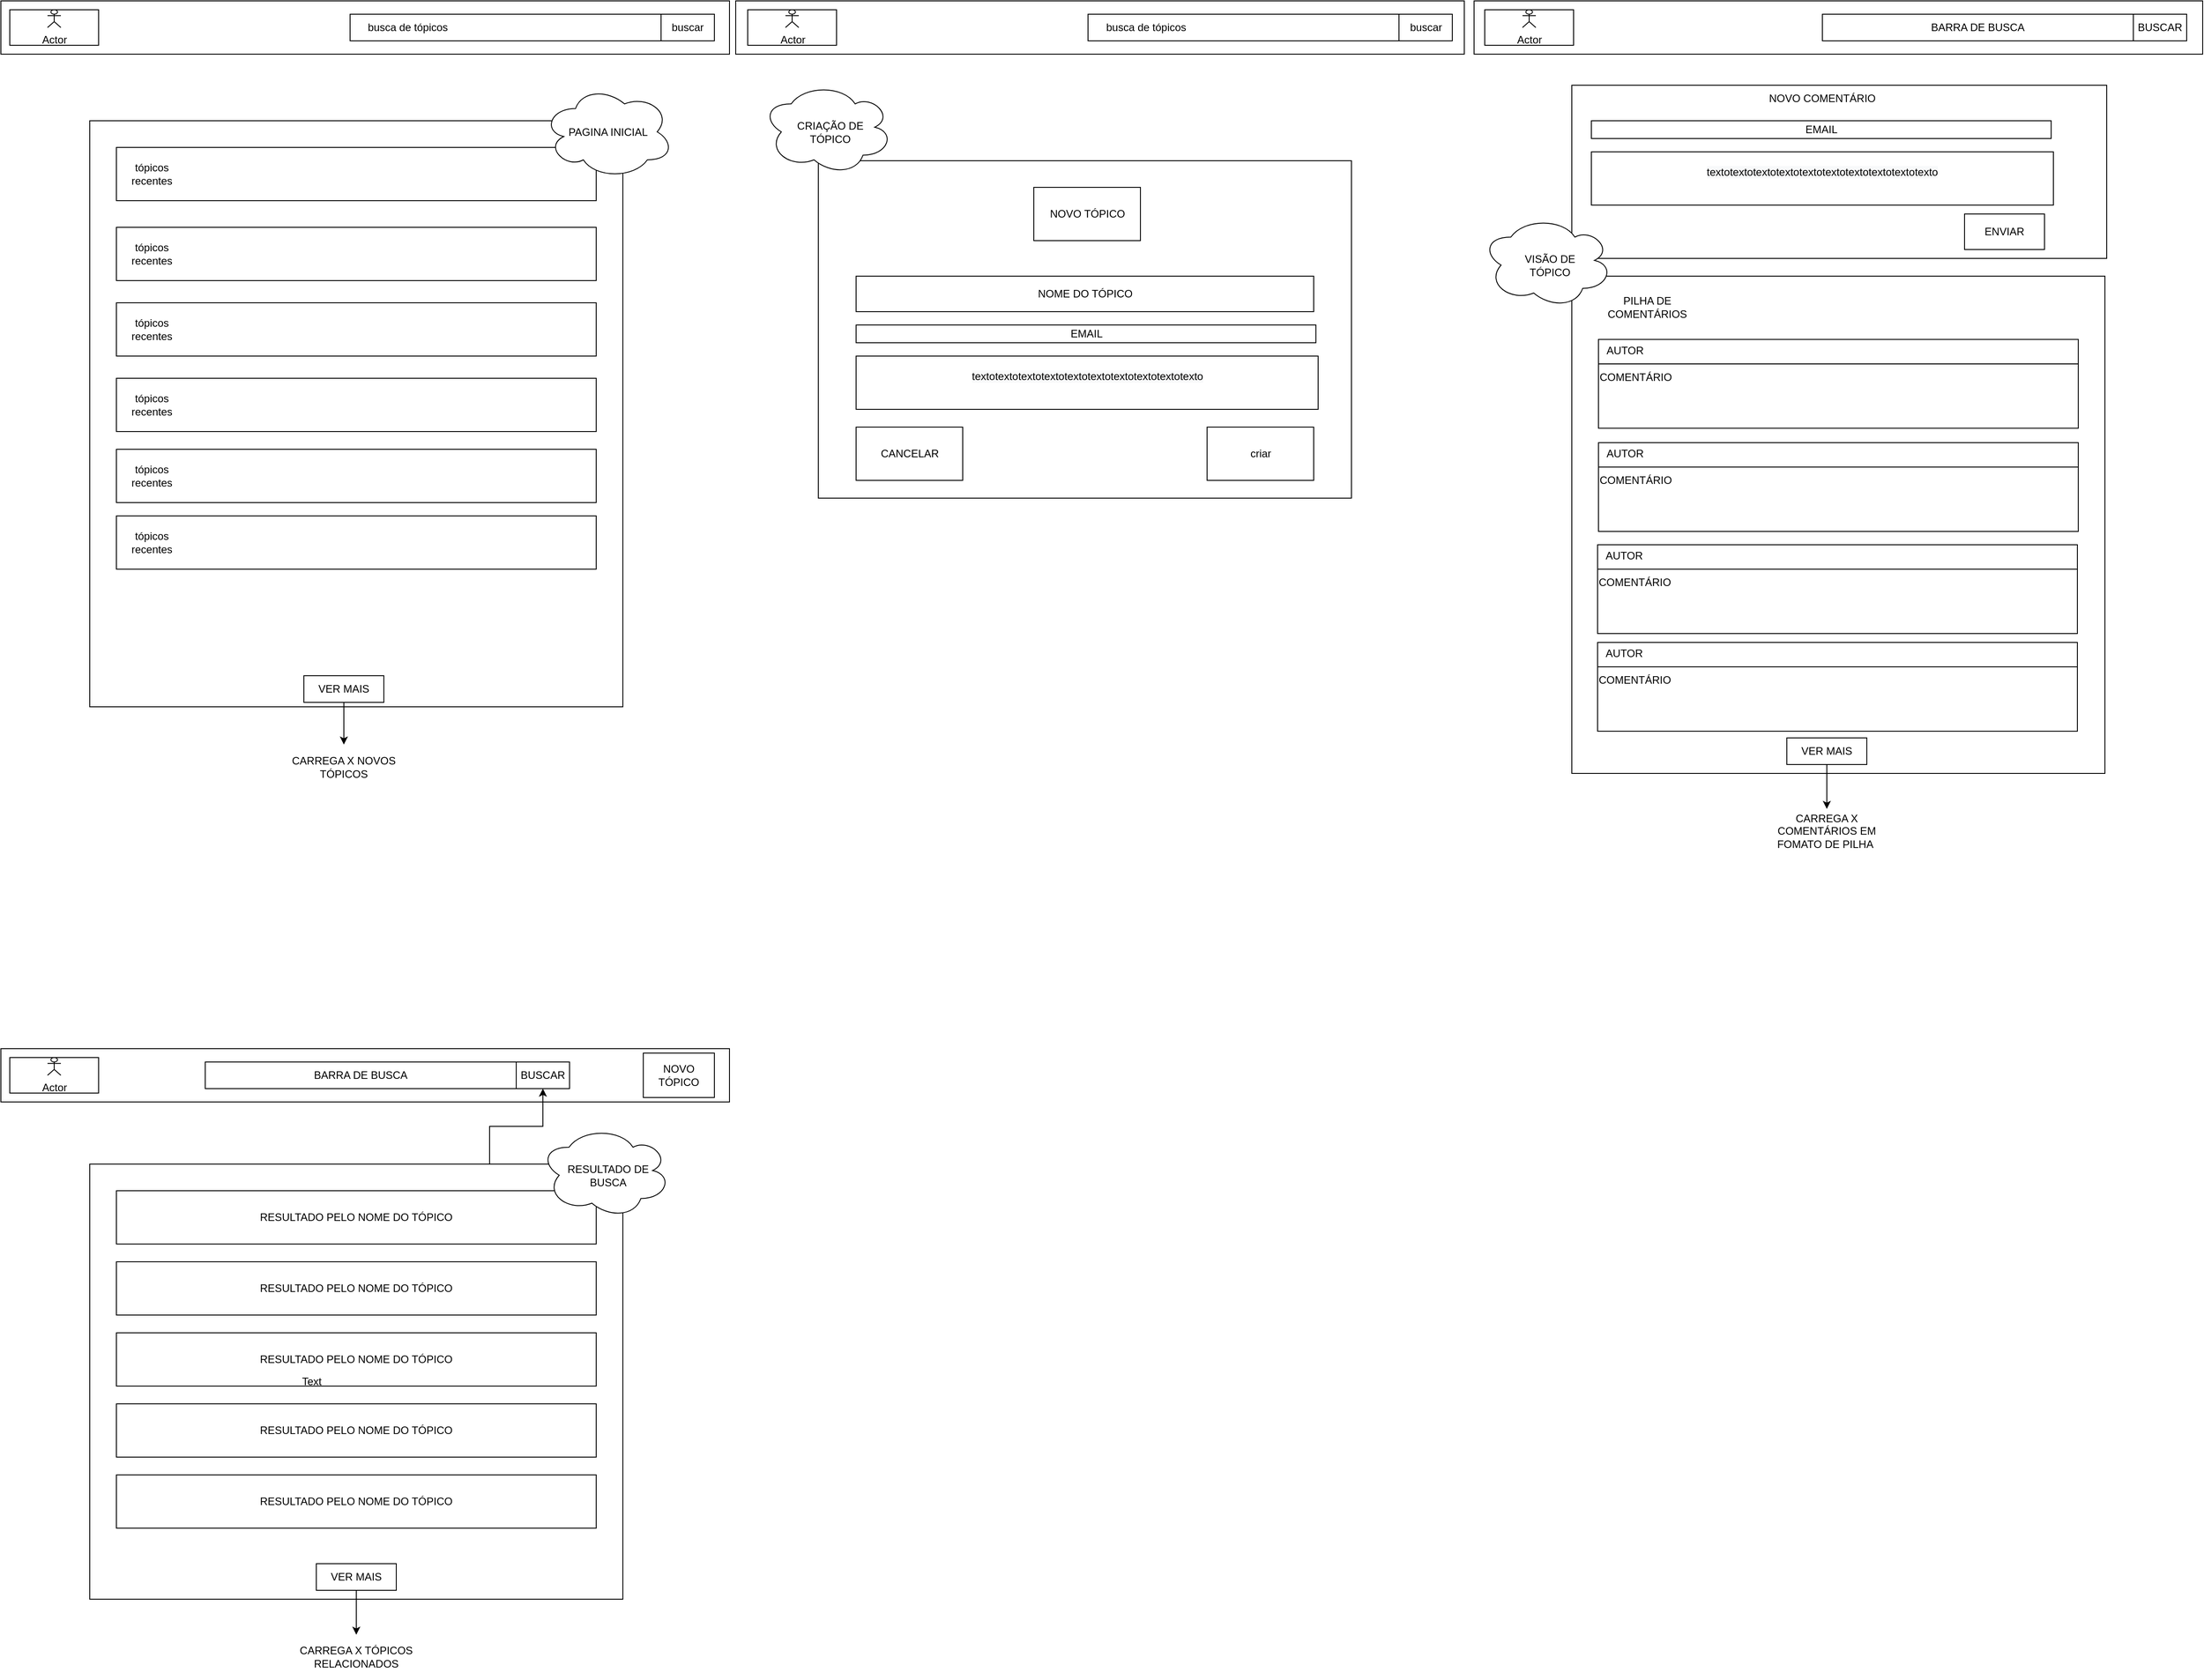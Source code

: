 <mxfile version="18.2.0" type="device"><diagram id="V-llGDkRWfwqKJ8oGfDT" name="Page-1"><mxGraphModel dx="1662" dy="794" grid="1" gridSize="10" guides="1" tooltips="1" connect="1" arrows="1" fold="1" page="1" pageScale="1" pageWidth="827" pageHeight="1169" math="0" shadow="0"><root><mxCell id="0"/><mxCell id="1" parent="0"/><mxCell id="aFetpzJZjSPO5gUBcF4F-121" value="" style="rounded=0;whiteSpace=wrap;html=1;" parent="1" vertex="1"><mxGeometry x="1658" width="820" height="60" as="geometry"/></mxCell><mxCell id="aFetpzJZjSPO5gUBcF4F-1" value="" style="rounded=0;whiteSpace=wrap;html=1;" parent="1" vertex="1"><mxGeometry width="820" height="60" as="geometry"/></mxCell><mxCell id="aFetpzJZjSPO5gUBcF4F-3" value="" style="rounded=0;whiteSpace=wrap;html=1;" parent="1" vertex="1"><mxGeometry x="100" y="135" width="600" height="660" as="geometry"/></mxCell><mxCell id="aFetpzJZjSPO5gUBcF4F-6" value="" style="rounded=0;whiteSpace=wrap;html=1;" parent="1" vertex="1"><mxGeometry x="10" y="10" width="100" height="40" as="geometry"/></mxCell><mxCell id="aFetpzJZjSPO5gUBcF4F-7" value="Actor" style="shape=umlActor;verticalLabelPosition=bottom;verticalAlign=top;html=1;outlineConnect=0;" parent="1" vertex="1"><mxGeometry x="52.5" y="10" width="15" height="20" as="geometry"/></mxCell><mxCell id="aFetpzJZjSPO5gUBcF4F-8" value="" style="rounded=0;whiteSpace=wrap;html=1;" parent="1" vertex="1"><mxGeometry x="393" y="15" width="350" height="30" as="geometry"/></mxCell><mxCell id="aFetpzJZjSPO5gUBcF4F-10" value="" style="rounded=0;whiteSpace=wrap;html=1;" parent="1" vertex="1"><mxGeometry x="743" y="15" width="60" height="30" as="geometry"/></mxCell><mxCell id="aFetpzJZjSPO5gUBcF4F-16" value="buscar" style="text;html=1;strokeColor=none;fillColor=none;align=center;verticalAlign=middle;whiteSpace=wrap;rounded=0;" parent="1" vertex="1"><mxGeometry x="743" y="15" width="60" height="30" as="geometry"/></mxCell><mxCell id="aFetpzJZjSPO5gUBcF4F-32" value="" style="rounded=0;whiteSpace=wrap;html=1;" parent="1" vertex="1"><mxGeometry x="130" y="425" width="540" height="60" as="geometry"/></mxCell><mxCell id="aFetpzJZjSPO5gUBcF4F-34" value="" style="rounded=0;whiteSpace=wrap;html=1;" parent="1" vertex="1"><mxGeometry x="130" y="340" width="540" height="60" as="geometry"/></mxCell><mxCell id="aFetpzJZjSPO5gUBcF4F-35" value="" style="rounded=0;whiteSpace=wrap;html=1;" parent="1" vertex="1"><mxGeometry x="130" y="505" width="540" height="60" as="geometry"/></mxCell><mxCell id="aFetpzJZjSPO5gUBcF4F-36" value="" style="rounded=0;whiteSpace=wrap;html=1;" parent="1" vertex="1"><mxGeometry x="130" y="580" width="540" height="60" as="geometry"/></mxCell><mxCell id="aFetpzJZjSPO5gUBcF4F-37" value="tópicos recentes" style="text;html=1;strokeColor=none;fillColor=none;align=center;verticalAlign=middle;whiteSpace=wrap;rounded=0;" parent="1" vertex="1"><mxGeometry x="140" y="355" width="60" height="30" as="geometry"/></mxCell><mxCell id="aFetpzJZjSPO5gUBcF4F-38" value="busca de tópicos" style="text;html=1;strokeColor=none;fillColor=none;align=center;verticalAlign=middle;whiteSpace=wrap;rounded=0;" parent="1" vertex="1"><mxGeometry x="393" y="15" width="130" height="30" as="geometry"/></mxCell><mxCell id="aFetpzJZjSPO5gUBcF4F-39" value="tópicos recentes" style="text;html=1;strokeColor=none;fillColor=none;align=center;verticalAlign=middle;whiteSpace=wrap;rounded=0;" parent="1" vertex="1"><mxGeometry x="140" y="440" width="60" height="30" as="geometry"/></mxCell><mxCell id="aFetpzJZjSPO5gUBcF4F-40" value="tópicos recentes" style="text;html=1;strokeColor=none;fillColor=none;align=center;verticalAlign=middle;whiteSpace=wrap;rounded=0;" parent="1" vertex="1"><mxGeometry x="140" y="520" width="60" height="30" as="geometry"/></mxCell><mxCell id="aFetpzJZjSPO5gUBcF4F-41" value="tópicos recentes" style="text;html=1;strokeColor=none;fillColor=none;align=center;verticalAlign=middle;whiteSpace=wrap;rounded=0;" parent="1" vertex="1"><mxGeometry x="140" y="595" width="60" height="30" as="geometry"/></mxCell><mxCell id="aFetpzJZjSPO5gUBcF4F-42" value="" style="rounded=0;whiteSpace=wrap;html=1;" parent="1" vertex="1"><mxGeometry x="827" width="820" height="60" as="geometry"/></mxCell><mxCell id="aFetpzJZjSPO5gUBcF4F-43" value="" style="rounded=0;whiteSpace=wrap;html=1;" parent="1" vertex="1"><mxGeometry x="920" y="180" width="600" height="380" as="geometry"/></mxCell><mxCell id="aFetpzJZjSPO5gUBcF4F-53" value="NOME DO TÓPICO" style="rounded=0;whiteSpace=wrap;html=1;" parent="1" vertex="1"><mxGeometry x="962.5" y="310" width="515" height="40" as="geometry"/></mxCell><mxCell id="aFetpzJZjSPO5gUBcF4F-54" value="EMAIL" style="rounded=0;whiteSpace=wrap;html=1;" parent="1" vertex="1"><mxGeometry x="962.5" y="365" width="517.5" height="20" as="geometry"/></mxCell><mxCell id="aFetpzJZjSPO5gUBcF4F-57" value="&#10;&lt;span style=&quot;color: rgb(0, 0, 0); font-family: Helvetica; font-size: 12px; font-style: normal; font-variant-ligatures: normal; font-variant-caps: normal; font-weight: 400; letter-spacing: normal; orphans: 2; text-align: center; text-indent: 0px; text-transform: none; widows: 2; word-spacing: 0px; -webkit-text-stroke-width: 0px; background-color: rgb(248, 249, 250); text-decoration-thickness: initial; text-decoration-style: initial; text-decoration-color: initial; float: none; display: inline !important;&quot;&gt;textotextotextotextotextotextotextotextotextotexto&lt;/span&gt;&#10;&#10;" style="rounded=0;whiteSpace=wrap;html=1;" parent="1" vertex="1"><mxGeometry x="962.5" y="400" width="520" height="60" as="geometry"/></mxCell><mxCell id="aFetpzJZjSPO5gUBcF4F-71" value="" style="rounded=0;whiteSpace=wrap;html=1;" parent="1" vertex="1"><mxGeometry x="130" y="255" width="540" height="60" as="geometry"/></mxCell><mxCell id="aFetpzJZjSPO5gUBcF4F-72" value="" style="rounded=0;whiteSpace=wrap;html=1;" parent="1" vertex="1"><mxGeometry x="130" y="165" width="540" height="60" as="geometry"/></mxCell><mxCell id="aFetpzJZjSPO5gUBcF4F-73" value="tópicos recentes" style="text;html=1;strokeColor=none;fillColor=none;align=center;verticalAlign=middle;whiteSpace=wrap;rounded=0;" parent="1" vertex="1"><mxGeometry x="140" y="270" width="60" height="30" as="geometry"/></mxCell><mxCell id="aFetpzJZjSPO5gUBcF4F-74" value="tópicos recentes" style="text;html=1;strokeColor=none;fillColor=none;align=center;verticalAlign=middle;whiteSpace=wrap;rounded=0;" parent="1" vertex="1"><mxGeometry x="140" y="180" width="60" height="30" as="geometry"/></mxCell><mxCell id="aFetpzJZjSPO5gUBcF4F-76" value="NOVO TÓPICO" style="rounded=0;whiteSpace=wrap;html=1;" parent="1" vertex="1"><mxGeometry x="1162.5" y="210" width="120" height="60" as="geometry"/></mxCell><mxCell id="aFetpzJZjSPO5gUBcF4F-77" value="criar" style="rounded=0;whiteSpace=wrap;html=1;" parent="1" vertex="1"><mxGeometry x="1357.5" y="480" width="120" height="60" as="geometry"/></mxCell><mxCell id="aFetpzJZjSPO5gUBcF4F-78" value="CANCELAR" style="rounded=0;whiteSpace=wrap;html=1;" parent="1" vertex="1"><mxGeometry x="962.5" y="480" width="120" height="60" as="geometry"/></mxCell><mxCell id="aFetpzJZjSPO5gUBcF4F-102" value="" style="rounded=0;whiteSpace=wrap;html=1;" parent="1" vertex="1"><mxGeometry x="1670" y="10" width="100" height="40" as="geometry"/></mxCell><mxCell id="aFetpzJZjSPO5gUBcF4F-103" value="Actor" style="shape=umlActor;verticalLabelPosition=bottom;verticalAlign=top;html=1;outlineConnect=0;" parent="1" vertex="1"><mxGeometry x="1712.5" y="10" width="15" height="20" as="geometry"/></mxCell><mxCell id="aFetpzJZjSPO5gUBcF4F-124" value="BARRA DE BUSCA" style="rounded=0;whiteSpace=wrap;html=1;" parent="1" vertex="1"><mxGeometry x="2050" y="15" width="350" height="30" as="geometry"/></mxCell><mxCell id="aFetpzJZjSPO5gUBcF4F-125" value="BUSCAR" style="rounded=0;whiteSpace=wrap;html=1;" parent="1" vertex="1"><mxGeometry x="2400" y="15" width="60" height="30" as="geometry"/></mxCell><mxCell id="aFetpzJZjSPO5gUBcF4F-127" value="" style="rounded=0;whiteSpace=wrap;html=1;" parent="1" vertex="1"><mxGeometry x="1768" y="95" width="602" height="195" as="geometry"/></mxCell><mxCell id="aFetpzJZjSPO5gUBcF4F-128" value="EMAIL" style="rounded=0;whiteSpace=wrap;html=1;" parent="1" vertex="1"><mxGeometry x="1790" y="135" width="517.5" height="20" as="geometry"/></mxCell><mxCell id="aFetpzJZjSPO5gUBcF4F-129" value="&#10;&lt;span style=&quot;color: rgb(0, 0, 0); font-family: Helvetica; font-size: 12px; font-style: normal; font-variant-ligatures: normal; font-variant-caps: normal; font-weight: 400; letter-spacing: normal; orphans: 2; text-align: center; text-indent: 0px; text-transform: none; widows: 2; word-spacing: 0px; -webkit-text-stroke-width: 0px; background-color: rgb(248, 249, 250); text-decoration-thickness: initial; text-decoration-style: initial; text-decoration-color: initial; float: none; display: inline !important;&quot;&gt;textotextotextotextotextotextotextotextotextotexto&lt;/span&gt;&#10;&#10;" style="rounded=0;whiteSpace=wrap;html=1;" parent="1" vertex="1"><mxGeometry x="1790" y="170" width="520" height="60" as="geometry"/></mxCell><mxCell id="aFetpzJZjSPO5gUBcF4F-130" value="ENVIAR" style="rounded=0;whiteSpace=wrap;html=1;" parent="1" vertex="1"><mxGeometry x="2210" y="240" width="90" height="40" as="geometry"/></mxCell><mxCell id="aFetpzJZjSPO5gUBcF4F-131" value="NOVO COMENTÁRIO" style="text;html=1;strokeColor=none;fillColor=none;align=center;verticalAlign=middle;whiteSpace=wrap;rounded=0;" parent="1" vertex="1"><mxGeometry x="1965" y="95" width="170" height="30" as="geometry"/></mxCell><mxCell id="aFetpzJZjSPO5gUBcF4F-101" value="" style="rounded=0;whiteSpace=wrap;html=1;" parent="1" vertex="1"><mxGeometry x="1768" y="310" width="600" height="560" as="geometry"/></mxCell><mxCell id="aFetpzJZjSPO5gUBcF4F-133" value="PILHA DE COMENTÁRIOS" style="text;html=1;strokeColor=none;fillColor=none;align=center;verticalAlign=middle;whiteSpace=wrap;rounded=0;" parent="1" vertex="1"><mxGeometry x="1798" y="320" width="110" height="50" as="geometry"/></mxCell><mxCell id="aFetpzJZjSPO5gUBcF4F-136" value="" style="group" parent="1" vertex="1" connectable="0"><mxGeometry x="1798" y="378.75" width="540" height="102.5" as="geometry"/></mxCell><mxCell id="aFetpzJZjSPO5gUBcF4F-109" value="" style="rounded=0;whiteSpace=wrap;html=1;" parent="aFetpzJZjSPO5gUBcF4F-136" vertex="1"><mxGeometry y="30" width="540" height="72.5" as="geometry"/></mxCell><mxCell id="aFetpzJZjSPO5gUBcF4F-117" value="" style="rounded=0;whiteSpace=wrap;html=1;" parent="aFetpzJZjSPO5gUBcF4F-136" vertex="1"><mxGeometry y="2.5" width="540" height="27.5" as="geometry"/></mxCell><mxCell id="aFetpzJZjSPO5gUBcF4F-134" value="AUTOR" style="text;html=1;strokeColor=none;fillColor=none;align=center;verticalAlign=middle;whiteSpace=wrap;rounded=0;" parent="aFetpzJZjSPO5gUBcF4F-136" vertex="1"><mxGeometry width="60" height="30" as="geometry"/></mxCell><mxCell id="aFetpzJZjSPO5gUBcF4F-135" value="COMENTÁRIO" style="text;html=1;strokeColor=none;fillColor=none;align=center;verticalAlign=middle;whiteSpace=wrap;rounded=0;" parent="aFetpzJZjSPO5gUBcF4F-136" vertex="1"><mxGeometry x="12" y="30" width="60" height="30" as="geometry"/></mxCell><mxCell id="aFetpzJZjSPO5gUBcF4F-137" value="" style="group" parent="1" vertex="1" connectable="0"><mxGeometry x="1798" y="495" width="540" height="102.5" as="geometry"/></mxCell><mxCell id="aFetpzJZjSPO5gUBcF4F-138" value="" style="rounded=0;whiteSpace=wrap;html=1;" parent="aFetpzJZjSPO5gUBcF4F-137" vertex="1"><mxGeometry y="30" width="540" height="72.5" as="geometry"/></mxCell><mxCell id="aFetpzJZjSPO5gUBcF4F-139" value="" style="rounded=0;whiteSpace=wrap;html=1;" parent="aFetpzJZjSPO5gUBcF4F-137" vertex="1"><mxGeometry y="2.5" width="540" height="27.5" as="geometry"/></mxCell><mxCell id="aFetpzJZjSPO5gUBcF4F-140" value="AUTOR" style="text;html=1;strokeColor=none;fillColor=none;align=center;verticalAlign=middle;whiteSpace=wrap;rounded=0;" parent="aFetpzJZjSPO5gUBcF4F-137" vertex="1"><mxGeometry width="60" height="30" as="geometry"/></mxCell><mxCell id="aFetpzJZjSPO5gUBcF4F-141" value="COMENTÁRIO" style="text;html=1;strokeColor=none;fillColor=none;align=center;verticalAlign=middle;whiteSpace=wrap;rounded=0;" parent="aFetpzJZjSPO5gUBcF4F-137" vertex="1"><mxGeometry x="12" y="30" width="60" height="30" as="geometry"/></mxCell><mxCell id="aFetpzJZjSPO5gUBcF4F-142" value="" style="group" parent="1" vertex="1" connectable="0"><mxGeometry x="1797" y="610" width="540" height="102.5" as="geometry"/></mxCell><mxCell id="aFetpzJZjSPO5gUBcF4F-143" value="" style="rounded=0;whiteSpace=wrap;html=1;" parent="aFetpzJZjSPO5gUBcF4F-142" vertex="1"><mxGeometry y="30" width="540" height="72.5" as="geometry"/></mxCell><mxCell id="aFetpzJZjSPO5gUBcF4F-144" value="" style="rounded=0;whiteSpace=wrap;html=1;" parent="aFetpzJZjSPO5gUBcF4F-142" vertex="1"><mxGeometry y="2.5" width="540" height="27.5" as="geometry"/></mxCell><mxCell id="aFetpzJZjSPO5gUBcF4F-145" value="AUTOR" style="text;html=1;strokeColor=none;fillColor=none;align=center;verticalAlign=middle;whiteSpace=wrap;rounded=0;" parent="aFetpzJZjSPO5gUBcF4F-142" vertex="1"><mxGeometry width="60" height="30" as="geometry"/></mxCell><mxCell id="aFetpzJZjSPO5gUBcF4F-146" value="COMENTÁRIO" style="text;html=1;strokeColor=none;fillColor=none;align=center;verticalAlign=middle;whiteSpace=wrap;rounded=0;" parent="aFetpzJZjSPO5gUBcF4F-142" vertex="1"><mxGeometry x="12" y="30" width="60" height="30" as="geometry"/></mxCell><mxCell id="aFetpzJZjSPO5gUBcF4F-147" style="edgeStyle=orthogonalEdgeStyle;rounded=0;orthogonalLoop=1;jettySize=auto;html=1;exitX=0.5;exitY=1;exitDx=0;exitDy=0;" parent="1" source="aFetpzJZjSPO5gUBcF4F-101" target="aFetpzJZjSPO5gUBcF4F-101" edge="1"><mxGeometry relative="1" as="geometry"/></mxCell><mxCell id="aFetpzJZjSPO5gUBcF4F-148" value="" style="group" parent="1" vertex="1" connectable="0"><mxGeometry x="1797" y="720" width="540" height="102.5" as="geometry"/></mxCell><mxCell id="aFetpzJZjSPO5gUBcF4F-149" value="" style="rounded=0;whiteSpace=wrap;html=1;" parent="aFetpzJZjSPO5gUBcF4F-148" vertex="1"><mxGeometry y="30" width="540" height="72.5" as="geometry"/></mxCell><mxCell id="aFetpzJZjSPO5gUBcF4F-150" value="" style="rounded=0;whiteSpace=wrap;html=1;" parent="aFetpzJZjSPO5gUBcF4F-148" vertex="1"><mxGeometry y="2.5" width="540" height="27.5" as="geometry"/></mxCell><mxCell id="aFetpzJZjSPO5gUBcF4F-151" value="AUTOR" style="text;html=1;strokeColor=none;fillColor=none;align=center;verticalAlign=middle;whiteSpace=wrap;rounded=0;" parent="aFetpzJZjSPO5gUBcF4F-148" vertex="1"><mxGeometry width="60" height="30" as="geometry"/></mxCell><mxCell id="aFetpzJZjSPO5gUBcF4F-152" value="COMENTÁRIO" style="text;html=1;strokeColor=none;fillColor=none;align=center;verticalAlign=middle;whiteSpace=wrap;rounded=0;" parent="aFetpzJZjSPO5gUBcF4F-148" vertex="1"><mxGeometry x="12" y="30" width="60" height="30" as="geometry"/></mxCell><mxCell id="aFetpzJZjSPO5gUBcF4F-155" style="edgeStyle=orthogonalEdgeStyle;rounded=0;orthogonalLoop=1;jettySize=auto;html=1;" parent="1" source="aFetpzJZjSPO5gUBcF4F-156" target="aFetpzJZjSPO5gUBcF4F-154" edge="1"><mxGeometry relative="1" as="geometry"><mxPoint x="2063.75" y="870" as="sourcePoint"/></mxGeometry></mxCell><mxCell id="aFetpzJZjSPO5gUBcF4F-154" value="CARREGA X COMENTÁRIOS EM FOMATO DE PILHA&amp;nbsp;" style="text;html=1;strokeColor=none;fillColor=none;align=center;verticalAlign=middle;whiteSpace=wrap;rounded=0;" parent="1" vertex="1"><mxGeometry x="1979" y="910" width="152" height="50" as="geometry"/></mxCell><mxCell id="aFetpzJZjSPO5gUBcF4F-156" value="VER MAIS" style="rounded=0;whiteSpace=wrap;html=1;" parent="1" vertex="1"><mxGeometry x="2010" y="830" width="90" height="30" as="geometry"/></mxCell><mxCell id="aFetpzJZjSPO5gUBcF4F-157" value="" style="rounded=0;whiteSpace=wrap;html=1;" parent="1" vertex="1"><mxGeometry y="1180" width="820" height="60" as="geometry"/></mxCell><mxCell id="aFetpzJZjSPO5gUBcF4F-158" value="" style="rounded=0;whiteSpace=wrap;html=1;" parent="1" vertex="1"><mxGeometry x="10" y="1190" width="100" height="40" as="geometry"/></mxCell><mxCell id="aFetpzJZjSPO5gUBcF4F-159" value="Actor" style="shape=umlActor;verticalLabelPosition=bottom;verticalAlign=top;html=1;outlineConnect=0;" parent="1" vertex="1"><mxGeometry x="52.5" y="1190" width="15" height="20" as="geometry"/></mxCell><mxCell id="aFetpzJZjSPO5gUBcF4F-160" value="BARRA DE BUSCA" style="rounded=0;whiteSpace=wrap;html=1;" parent="1" vertex="1"><mxGeometry x="230" y="1195" width="350" height="30" as="geometry"/></mxCell><mxCell id="aFetpzJZjSPO5gUBcF4F-161" value="BUSCAR" style="rounded=0;whiteSpace=wrap;html=1;" parent="1" vertex="1"><mxGeometry x="580" y="1195" width="60" height="30" as="geometry"/></mxCell><mxCell id="aFetpzJZjSPO5gUBcF4F-162" value="NOVO TÓPICO" style="rounded=0;whiteSpace=wrap;html=1;" parent="1" vertex="1"><mxGeometry x="723" y="1185" width="80" height="50" as="geometry"/></mxCell><mxCell id="aFetpzJZjSPO5gUBcF4F-193" value="IMPRESSÃO DOS TÓPICOS" style="edgeStyle=orthogonalEdgeStyle;rounded=0;orthogonalLoop=1;jettySize=auto;html=1;exitX=0.75;exitY=0;exitDx=0;exitDy=0;entryX=0.5;entryY=1;entryDx=0;entryDy=0;" parent="1" source="aFetpzJZjSPO5gUBcF4F-163" target="aFetpzJZjSPO5gUBcF4F-161" edge="1"><mxGeometry x="-0.414" y="-50" relative="1" as="geometry"><mxPoint x="-100" as="offset"/></mxGeometry></mxCell><mxCell id="aFetpzJZjSPO5gUBcF4F-163" value="" style="rounded=0;whiteSpace=wrap;html=1;" parent="1" vertex="1"><mxGeometry x="100" y="1310" width="600" height="490" as="geometry"/></mxCell><mxCell id="aFetpzJZjSPO5gUBcF4F-173" value="&lt;span style=&quot;&quot;&gt;RESULTADO PELO NOME DO TÓPICO&lt;/span&gt;" style="rounded=0;whiteSpace=wrap;html=1;" parent="1" vertex="1"><mxGeometry x="130" y="1340" width="540" height="60" as="geometry"/></mxCell><mxCell id="aFetpzJZjSPO5gUBcF4F-176" value="&lt;span style=&quot;&quot;&gt;RESULTADO PELO NOME DO TÓPICO&lt;/span&gt;" style="rounded=0;whiteSpace=wrap;html=1;" parent="1" vertex="1"><mxGeometry x="130" y="1420" width="540" height="60" as="geometry"/></mxCell><mxCell id="aFetpzJZjSPO5gUBcF4F-177" value="&lt;span style=&quot;&quot;&gt;RESULTADO PELO NOME DO TÓPICO&lt;/span&gt;" style="rounded=0;whiteSpace=wrap;html=1;" parent="1" vertex="1"><mxGeometry x="130" y="1500" width="540" height="60" as="geometry"/></mxCell><mxCell id="aFetpzJZjSPO5gUBcF4F-178" value="&lt;span style=&quot;&quot;&gt;RESULTADO PELO NOME DO TÓPICO&lt;/span&gt;" style="rounded=0;whiteSpace=wrap;html=1;" parent="1" vertex="1"><mxGeometry x="130" y="1580" width="540" height="60" as="geometry"/></mxCell><mxCell id="aFetpzJZjSPO5gUBcF4F-179" value="&lt;span style=&quot;&quot;&gt;RESULTADO PELO NOME DO TÓPICO&lt;/span&gt;" style="rounded=0;whiteSpace=wrap;html=1;" parent="1" vertex="1"><mxGeometry x="130" y="1660" width="540" height="60" as="geometry"/></mxCell><mxCell id="aFetpzJZjSPO5gUBcF4F-180" style="edgeStyle=orthogonalEdgeStyle;rounded=0;orthogonalLoop=1;jettySize=auto;html=1;exitX=0.5;exitY=1;exitDx=0;exitDy=0;" parent="1" edge="1"><mxGeometry relative="1" as="geometry"><mxPoint x="399" y="797.5" as="sourcePoint"/><mxPoint x="399" y="797.5" as="targetPoint"/></mxGeometry></mxCell><mxCell id="aFetpzJZjSPO5gUBcF4F-181" style="edgeStyle=orthogonalEdgeStyle;rounded=0;orthogonalLoop=1;jettySize=auto;html=1;" parent="1" source="aFetpzJZjSPO5gUBcF4F-183" target="aFetpzJZjSPO5gUBcF4F-182" edge="1"><mxGeometry relative="1" as="geometry"><mxPoint x="394.75" y="797.5" as="sourcePoint"/></mxGeometry></mxCell><mxCell id="aFetpzJZjSPO5gUBcF4F-182" value="CARREGA X NOVOS TÓPICOS" style="text;html=1;strokeColor=none;fillColor=none;align=center;verticalAlign=middle;whiteSpace=wrap;rounded=0;" parent="1" vertex="1"><mxGeometry x="310" y="837.5" width="152" height="50" as="geometry"/></mxCell><mxCell id="aFetpzJZjSPO5gUBcF4F-183" value="VER MAIS" style="rounded=0;whiteSpace=wrap;html=1;" parent="1" vertex="1"><mxGeometry x="341" y="760" width="90" height="30" as="geometry"/></mxCell><mxCell id="aFetpzJZjSPO5gUBcF4F-184" style="edgeStyle=orthogonalEdgeStyle;rounded=0;orthogonalLoop=1;jettySize=auto;html=1;exitX=0.5;exitY=1;exitDx=0;exitDy=0;" parent="1" edge="1"><mxGeometry relative="1" as="geometry"><mxPoint x="413" y="1800" as="sourcePoint"/><mxPoint x="413" y="1800" as="targetPoint"/></mxGeometry></mxCell><mxCell id="aFetpzJZjSPO5gUBcF4F-185" style="edgeStyle=orthogonalEdgeStyle;rounded=0;orthogonalLoop=1;jettySize=auto;html=1;" parent="1" source="aFetpzJZjSPO5gUBcF4F-187" target="aFetpzJZjSPO5gUBcF4F-186" edge="1"><mxGeometry relative="1" as="geometry"><mxPoint x="408.75" y="1800" as="sourcePoint"/></mxGeometry></mxCell><mxCell id="aFetpzJZjSPO5gUBcF4F-186" value="CARREGA X TÓPICOS RELACIONADOS" style="text;html=1;strokeColor=none;fillColor=none;align=center;verticalAlign=middle;whiteSpace=wrap;rounded=0;" parent="1" vertex="1"><mxGeometry x="324" y="1840" width="152" height="50" as="geometry"/></mxCell><mxCell id="aFetpzJZjSPO5gUBcF4F-187" value="VER MAIS" style="rounded=0;whiteSpace=wrap;html=1;" parent="1" vertex="1"><mxGeometry x="355" y="1760" width="90" height="30" as="geometry"/></mxCell><mxCell id="aFetpzJZjSPO5gUBcF4F-188" value="PAGINA INICIAL" style="ellipse;shape=cloud;whiteSpace=wrap;html=1;" parent="1" vertex="1"><mxGeometry x="610" y="95" width="147" height="105" as="geometry"/></mxCell><mxCell id="aFetpzJZjSPO5gUBcF4F-189" value="CRIAÇÃO DE &lt;br&gt;TÓPICO" style="ellipse;shape=cloud;whiteSpace=wrap;html=1;direction=west;" parent="1" vertex="1"><mxGeometry x="860" y="95" width="147" height="105" as="geometry"/></mxCell><mxCell id="aFetpzJZjSPO5gUBcF4F-190" value="VISÃO DE&lt;br&gt;TÓPICO" style="ellipse;shape=cloud;whiteSpace=wrap;html=1;direction=west;" parent="1" vertex="1"><mxGeometry x="1670" y="245" width="147" height="105" as="geometry"/></mxCell><mxCell id="aFetpzJZjSPO5gUBcF4F-191" value="RESULTADO DE&lt;br&gt;BUSCA" style="ellipse;shape=cloud;whiteSpace=wrap;html=1;direction=west;" parent="1" vertex="1"><mxGeometry x="610" y="1270" width="147" height="105" as="geometry"/></mxCell><mxCell id="aFetpzJZjSPO5gUBcF4F-192" value="Text" style="text;html=1;strokeColor=none;fillColor=none;align=center;verticalAlign=middle;whiteSpace=wrap;rounded=0;" parent="1" vertex="1"><mxGeometry x="320" y="1540" width="60" height="30" as="geometry"/></mxCell><mxCell id="89PCy-q0OyPPJSRSjz54-1" value="" style="rounded=0;whiteSpace=wrap;html=1;" vertex="1" parent="1"><mxGeometry x="840.5" y="10" width="100" height="40" as="geometry"/></mxCell><mxCell id="89PCy-q0OyPPJSRSjz54-2" value="Actor" style="shape=umlActor;verticalLabelPosition=bottom;verticalAlign=top;html=1;outlineConnect=0;" vertex="1" parent="1"><mxGeometry x="883" y="10" width="15" height="20" as="geometry"/></mxCell><mxCell id="89PCy-q0OyPPJSRSjz54-3" value="" style="rounded=0;whiteSpace=wrap;html=1;" vertex="1" parent="1"><mxGeometry x="1223.5" y="15" width="350" height="30" as="geometry"/></mxCell><mxCell id="89PCy-q0OyPPJSRSjz54-4" value="" style="rounded=0;whiteSpace=wrap;html=1;" vertex="1" parent="1"><mxGeometry x="1573.5" y="15" width="60" height="30" as="geometry"/></mxCell><mxCell id="89PCy-q0OyPPJSRSjz54-5" value="buscar" style="text;html=1;strokeColor=none;fillColor=none;align=center;verticalAlign=middle;whiteSpace=wrap;rounded=0;" vertex="1" parent="1"><mxGeometry x="1573.5" y="15" width="60" height="30" as="geometry"/></mxCell><mxCell id="89PCy-q0OyPPJSRSjz54-6" value="busca de tópicos" style="text;html=1;strokeColor=none;fillColor=none;align=center;verticalAlign=middle;whiteSpace=wrap;rounded=0;" vertex="1" parent="1"><mxGeometry x="1223.5" y="15" width="130" height="30" as="geometry"/></mxCell></root></mxGraphModel></diagram></mxfile>